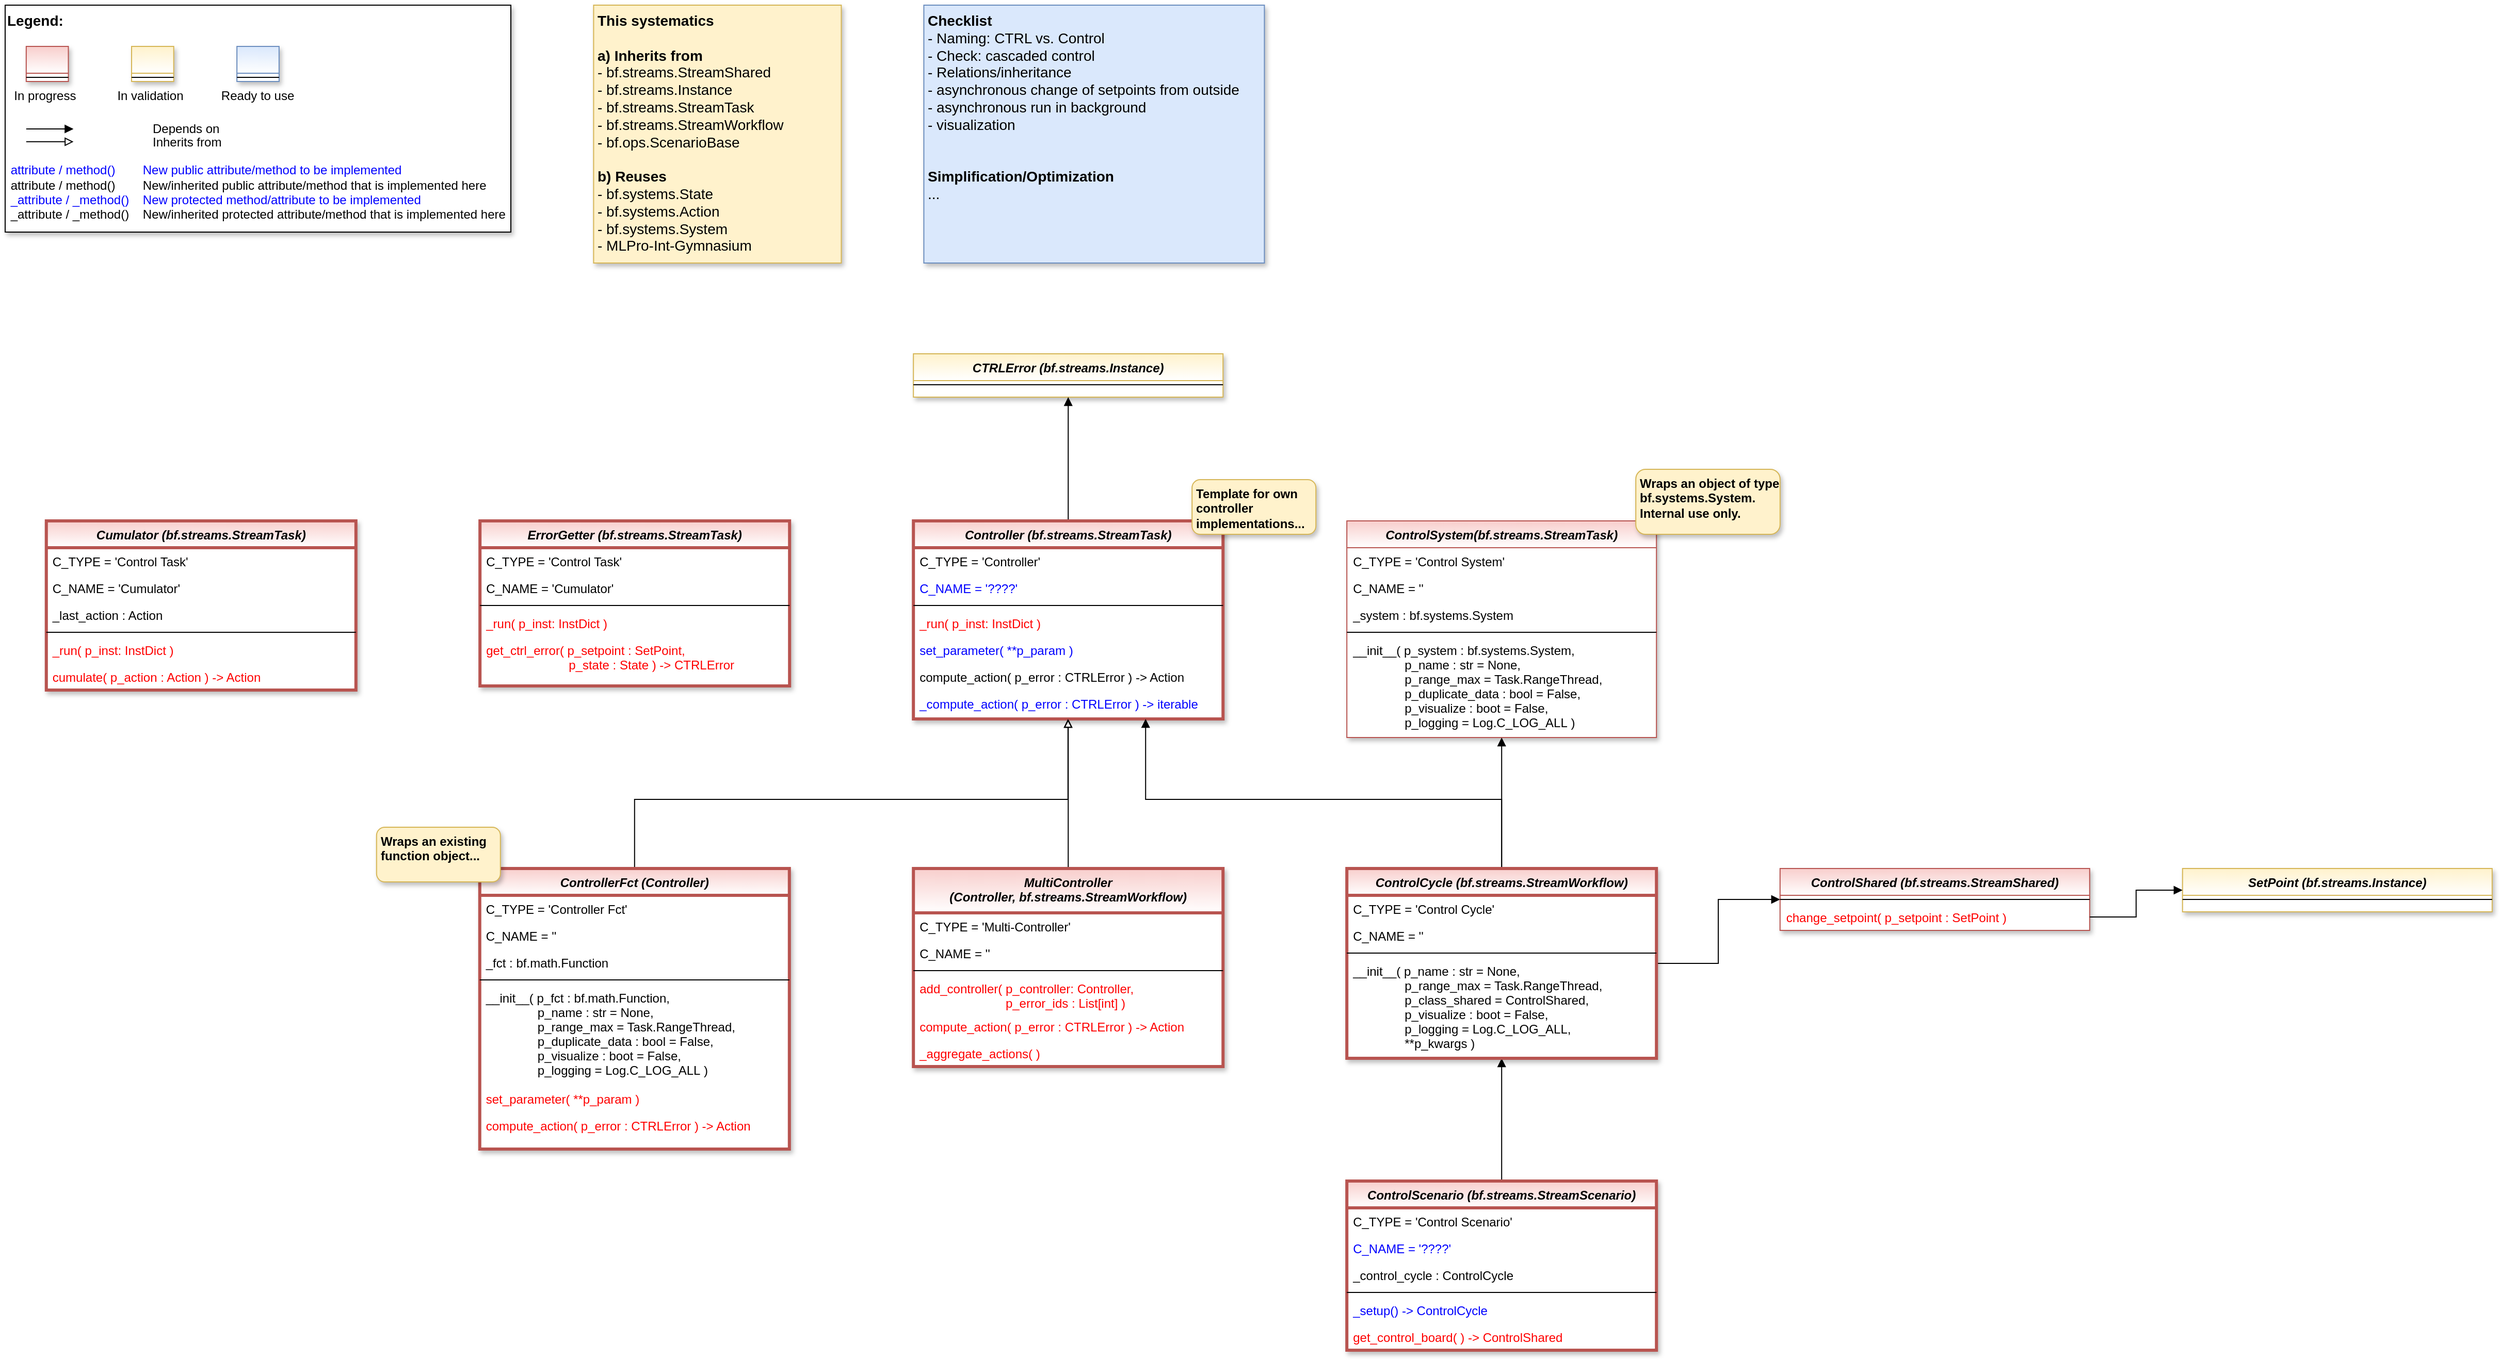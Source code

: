 <mxfile version="24.4.13" type="device">
  <diagram id="C5RBs43oDa-KdzZeNtuy" name="Page-1">
    <mxGraphModel dx="1434" dy="854" grid="1" gridSize="10" guides="1" tooltips="1" connect="1" arrows="1" fold="1" page="1" pageScale="1" pageWidth="2336" pageHeight="1654" math="0" shadow="0">
      <root>
        <mxCell id="WIyWlLk6GJQsqaUBKTNV-0" />
        <mxCell id="WIyWlLk6GJQsqaUBKTNV-1" parent="WIyWlLk6GJQsqaUBKTNV-0" />
        <mxCell id="fdyP1tWBDfPf_pqGQ-dC-86" value="CTRLError (bf.streams.Instance)" style="swimlane;fontStyle=3;align=center;verticalAlign=top;childLayout=stackLayout;horizontal=1;startSize=26;horizontalStack=0;resizeParent=1;resizeLast=0;collapsible=1;marginBottom=0;rounded=0;shadow=1;strokeWidth=1;fillColor=#fff2cc;strokeColor=#d6b656;swimlaneFillColor=#ffffff;gradientColor=#FFFFFF;" parent="WIyWlLk6GJQsqaUBKTNV-1" vertex="1">
          <mxGeometry x="920.1" y="378" width="300" height="42" as="geometry">
            <mxRectangle x="230" y="140" width="160" height="26" as="alternateBounds" />
          </mxGeometry>
        </mxCell>
        <mxCell id="fdyP1tWBDfPf_pqGQ-dC-89" value="" style="line;html=1;strokeWidth=1;align=left;verticalAlign=middle;spacingTop=-1;spacingLeft=3;spacingRight=3;rotatable=0;labelPosition=right;points=[];portConstraint=eastwest;" parent="fdyP1tWBDfPf_pqGQ-dC-86" vertex="1">
          <mxGeometry y="26" width="300" height="8" as="geometry" />
        </mxCell>
        <mxCell id="gUQ-q-52XsLSWtc9X4ot-0" value="ControlShared (bf.streams.StreamShared)" style="swimlane;fontStyle=3;align=center;verticalAlign=top;childLayout=stackLayout;horizontal=1;startSize=26;horizontalStack=0;resizeParent=1;resizeLast=0;collapsible=1;marginBottom=0;rounded=0;shadow=1;strokeWidth=1;fillColor=#f8cecc;strokeColor=#b85450;swimlaneFillColor=#ffffff;gradientColor=#FFFFFF;" parent="WIyWlLk6GJQsqaUBKTNV-1" vertex="1">
          <mxGeometry x="1759.89" y="877" width="300" height="60" as="geometry">
            <mxRectangle x="230" y="140" width="160" height="26" as="alternateBounds" />
          </mxGeometry>
        </mxCell>
        <mxCell id="gUQ-q-52XsLSWtc9X4ot-1" value="" style="line;html=1;strokeWidth=1;align=left;verticalAlign=middle;spacingTop=-1;spacingLeft=3;spacingRight=3;rotatable=0;labelPosition=right;points=[];portConstraint=eastwest;" parent="gUQ-q-52XsLSWtc9X4ot-0" vertex="1">
          <mxGeometry y="26" width="300" height="8" as="geometry" />
        </mxCell>
        <mxCell id="BeWae3hQQ1d45eF7kmdL-56" value="change_setpoint( p_setpoint : SetPoint )" style="text;align=left;verticalAlign=top;spacingLeft=4;spacingRight=4;overflow=hidden;rotatable=0;points=[[0,0.5],[1,0.5]];portConstraint=eastwest;fontColor=#FF0000;" parent="gUQ-q-52XsLSWtc9X4ot-0" vertex="1">
          <mxGeometry y="34" width="300" height="26" as="geometry" />
        </mxCell>
        <mxCell id="3-JznSSeZrS0CLw6vBiC-10" style="edgeStyle=orthogonalEdgeStyle;rounded=0;orthogonalLoop=1;jettySize=auto;html=1;fontColor=#FF0000;endArrow=block;endFill=0;exitX=0.5;exitY=0;exitDx=0;exitDy=0;" parent="WIyWlLk6GJQsqaUBKTNV-1" source="BeWae3hQQ1d45eF7kmdL-7" target="BeWae3hQQ1d45eF7kmdL-41" edge="1">
          <mxGeometry relative="1" as="geometry">
            <Array as="points">
              <mxPoint x="1069.89" y="810" />
              <mxPoint x="1069.89" y="810" />
            </Array>
          </mxGeometry>
        </mxCell>
        <mxCell id="BeWae3hQQ1d45eF7kmdL-7" value="MultiController&#xa;(Controller, bf.streams.StreamWorkflow)" style="swimlane;fontStyle=3;align=center;verticalAlign=top;childLayout=stackLayout;horizontal=1;startSize=43;horizontalStack=0;resizeParent=1;resizeLast=0;collapsible=1;marginBottom=0;rounded=0;shadow=1;strokeWidth=3;fillColor=#f8cecc;strokeColor=#b85450;swimlaneFillColor=#ffffff;gradientColor=#FFFFFF;" parent="WIyWlLk6GJQsqaUBKTNV-1" vertex="1">
          <mxGeometry x="920.1" y="877" width="300" height="192" as="geometry">
            <mxRectangle x="230" y="140" width="160" height="26" as="alternateBounds" />
          </mxGeometry>
        </mxCell>
        <mxCell id="BeWae3hQQ1d45eF7kmdL-16" value="C_TYPE = &#39;Multi-Controller&#39;" style="text;align=left;verticalAlign=top;spacingLeft=4;spacingRight=4;overflow=hidden;rotatable=0;points=[[0,0.5],[1,0.5]];portConstraint=eastwest;fontColor=default;" parent="BeWae3hQQ1d45eF7kmdL-7" vertex="1">
          <mxGeometry y="43" width="300" height="26" as="geometry" />
        </mxCell>
        <mxCell id="BeWae3hQQ1d45eF7kmdL-20" value="C_NAME = &#39;&#39;" style="text;align=left;verticalAlign=top;spacingLeft=4;spacingRight=4;overflow=hidden;rotatable=0;points=[[0,0.5],[1,0.5]];portConstraint=eastwest;fontColor=default;" parent="BeWae3hQQ1d45eF7kmdL-7" vertex="1">
          <mxGeometry y="69" width="300" height="26" as="geometry" />
        </mxCell>
        <mxCell id="BeWae3hQQ1d45eF7kmdL-9" value="" style="line;html=1;strokeWidth=1;align=left;verticalAlign=middle;spacingTop=-1;spacingLeft=3;spacingRight=3;rotatable=0;labelPosition=right;points=[];portConstraint=eastwest;" parent="BeWae3hQQ1d45eF7kmdL-7" vertex="1">
          <mxGeometry y="95" width="300" height="8" as="geometry" />
        </mxCell>
        <mxCell id="BeWae3hQQ1d45eF7kmdL-40" value="add_controller( p_controller: Controller, &#xa;                         p_error_ids : List[int] )" style="text;align=left;verticalAlign=top;spacingLeft=4;spacingRight=4;overflow=hidden;rotatable=0;points=[[0,0.5],[1,0.5]];portConstraint=eastwest;fontColor=#FF0000;" parent="BeWae3hQQ1d45eF7kmdL-7" vertex="1">
          <mxGeometry y="103" width="300" height="37" as="geometry" />
        </mxCell>
        <mxCell id="pjStZlk7W4hdXA8x17on-1" value="compute_action( p_error : CTRLError ) -&gt; Action" style="text;align=left;verticalAlign=top;spacingLeft=4;spacingRight=4;overflow=hidden;rotatable=0;points=[[0,0.5],[1,0.5]];portConstraint=eastwest;fontColor=#FF0000;" parent="BeWae3hQQ1d45eF7kmdL-7" vertex="1">
          <mxGeometry y="140" width="300" height="26" as="geometry" />
        </mxCell>
        <mxCell id="BeWae3hQQ1d45eF7kmdL-55" value="_aggregate_actions( )" style="text;align=left;verticalAlign=top;spacingLeft=4;spacingRight=4;overflow=hidden;rotatable=0;points=[[0,0.5],[1,0.5]];portConstraint=eastwest;fontColor=#FF0000;" parent="BeWae3hQQ1d45eF7kmdL-7" vertex="1">
          <mxGeometry y="166" width="300" height="26" as="geometry" />
        </mxCell>
        <mxCell id="3-JznSSeZrS0CLw6vBiC-11" style="edgeStyle=orthogonalEdgeStyle;rounded=0;orthogonalLoop=1;jettySize=auto;html=1;fontColor=#FF0000;endArrow=block;endFill=1;" parent="WIyWlLk6GJQsqaUBKTNV-1" source="BeWae3hQQ1d45eF7kmdL-46" target="gUQ-q-52XsLSWtc9X4ot-0" edge="1">
          <mxGeometry relative="1" as="geometry" />
        </mxCell>
        <mxCell id="ileNQNyZ_AMet26Fjr1Y-0" style="edgeStyle=orthogonalEdgeStyle;rounded=0;orthogonalLoop=1;jettySize=auto;html=1;endArrow=block;endFill=1;" parent="WIyWlLk6GJQsqaUBKTNV-1" source="BeWae3hQQ1d45eF7kmdL-25" target="BeWae3hQQ1d45eF7kmdL-46" edge="1">
          <mxGeometry relative="1" as="geometry" />
        </mxCell>
        <mxCell id="BeWae3hQQ1d45eF7kmdL-25" value="ControlScenario (bf.streams.StreamScenario)" style="swimlane;fontStyle=3;align=center;verticalAlign=top;childLayout=stackLayout;horizontal=1;startSize=26;horizontalStack=0;resizeParent=1;resizeLast=0;collapsible=1;marginBottom=0;rounded=0;shadow=1;strokeWidth=3;fillColor=#f8cecc;strokeColor=#b85450;swimlaneFillColor=#ffffff;gradientColor=#FFFFFF;" parent="WIyWlLk6GJQsqaUBKTNV-1" vertex="1">
          <mxGeometry x="1340.1" y="1180" width="300" height="164" as="geometry">
            <mxRectangle x="230" y="140" width="160" height="26" as="alternateBounds" />
          </mxGeometry>
        </mxCell>
        <mxCell id="BeWae3hQQ1d45eF7kmdL-26" value="C_TYPE = &#39;Control Scenario&#39;" style="text;align=left;verticalAlign=top;spacingLeft=4;spacingRight=4;overflow=hidden;rotatable=0;points=[[0,0.5],[1,0.5]];portConstraint=eastwest;fontColor=default;" parent="BeWae3hQQ1d45eF7kmdL-25" vertex="1">
          <mxGeometry y="26" width="300" height="26" as="geometry" />
        </mxCell>
        <mxCell id="BeWae3hQQ1d45eF7kmdL-29" value="C_NAME = &#39;????&#39;" style="text;align=left;verticalAlign=top;spacingLeft=4;spacingRight=4;overflow=hidden;rotatable=0;points=[[0,0.5],[1,0.5]];portConstraint=eastwest;fontColor=#0000FF;fillColor=none;" parent="BeWae3hQQ1d45eF7kmdL-25" vertex="1">
          <mxGeometry y="52" width="300" height="26" as="geometry" />
        </mxCell>
        <mxCell id="BeWae3hQQ1d45eF7kmdL-73" value="_control_cycle : ControlCycle" style="text;align=left;verticalAlign=top;spacingLeft=4;spacingRight=4;overflow=hidden;rotatable=0;points=[[0,0.5],[1,0.5]];portConstraint=eastwest;fontColor=default;" parent="BeWae3hQQ1d45eF7kmdL-25" vertex="1">
          <mxGeometry y="78" width="300" height="26" as="geometry" />
        </mxCell>
        <mxCell id="BeWae3hQQ1d45eF7kmdL-28" value="" style="line;html=1;strokeWidth=1;align=left;verticalAlign=middle;spacingTop=-1;spacingLeft=3;spacingRight=3;rotatable=0;labelPosition=right;points=[];portConstraint=eastwest;" parent="BeWae3hQQ1d45eF7kmdL-25" vertex="1">
          <mxGeometry y="104" width="300" height="8" as="geometry" />
        </mxCell>
        <mxCell id="BeWae3hQQ1d45eF7kmdL-72" value="_setup() -&gt; ControlCycle" style="text;align=left;verticalAlign=top;spacingLeft=4;spacingRight=4;overflow=hidden;rotatable=0;points=[[0,0.5],[1,0.5]];portConstraint=eastwest;fontColor=#0000FF;" parent="BeWae3hQQ1d45eF7kmdL-25" vertex="1">
          <mxGeometry y="112" width="300" height="26" as="geometry" />
        </mxCell>
        <mxCell id="BeWae3hQQ1d45eF7kmdL-60" value="get_control_board( ) -&gt; ControlShared" style="text;align=left;verticalAlign=top;spacingLeft=4;spacingRight=4;overflow=hidden;rotatable=0;points=[[0,0.5],[1,0.5]];portConstraint=eastwest;fontColor=#FF0000;" parent="BeWae3hQQ1d45eF7kmdL-25" vertex="1">
          <mxGeometry y="138" width="300" height="26" as="geometry" />
        </mxCell>
        <mxCell id="BeWae3hQQ1d45eF7kmdL-31" value="Cumulator (bf.streams.StreamTask)" style="swimlane;fontStyle=3;align=center;verticalAlign=top;childLayout=stackLayout;horizontal=1;startSize=26;horizontalStack=0;resizeParent=1;resizeLast=0;collapsible=1;marginBottom=0;rounded=0;shadow=1;strokeWidth=3;fillColor=#f8cecc;strokeColor=#b85450;swimlaneFillColor=#ffffff;gradientColor=#FFFFFF;" parent="WIyWlLk6GJQsqaUBKTNV-1" vertex="1">
          <mxGeometry x="79.89" y="540" width="300" height="164" as="geometry">
            <mxRectangle x="230" y="140" width="160" height="26" as="alternateBounds" />
          </mxGeometry>
        </mxCell>
        <mxCell id="BeWae3hQQ1d45eF7kmdL-32" value="C_TYPE = &#39;Control Task&#39;" style="text;align=left;verticalAlign=top;spacingLeft=4;spacingRight=4;overflow=hidden;rotatable=0;points=[[0,0.5],[1,0.5]];portConstraint=eastwest;fontColor=default;" parent="BeWae3hQQ1d45eF7kmdL-31" vertex="1">
          <mxGeometry y="26" width="300" height="26" as="geometry" />
        </mxCell>
        <mxCell id="BeWae3hQQ1d45eF7kmdL-33" value="C_NAME = &#39;Cumulator&#39;" style="text;align=left;verticalAlign=top;spacingLeft=4;spacingRight=4;overflow=hidden;rotatable=0;points=[[0,0.5],[1,0.5]];portConstraint=eastwest;fontColor=default;" parent="BeWae3hQQ1d45eF7kmdL-31" vertex="1">
          <mxGeometry y="52" width="300" height="26" as="geometry" />
        </mxCell>
        <mxCell id="3-JznSSeZrS0CLw6vBiC-22" value="_last_action : Action" style="text;align=left;verticalAlign=top;spacingLeft=4;spacingRight=4;overflow=hidden;rotatable=0;points=[[0,0.5],[1,0.5]];portConstraint=eastwest;fontColor=default;" parent="BeWae3hQQ1d45eF7kmdL-31" vertex="1">
          <mxGeometry y="78" width="300" height="26" as="geometry" />
        </mxCell>
        <mxCell id="BeWae3hQQ1d45eF7kmdL-34" value="" style="line;html=1;strokeWidth=1;align=left;verticalAlign=middle;spacingTop=-1;spacingLeft=3;spacingRight=3;rotatable=0;labelPosition=right;points=[];portConstraint=eastwest;" parent="BeWae3hQQ1d45eF7kmdL-31" vertex="1">
          <mxGeometry y="104" width="300" height="8" as="geometry" />
        </mxCell>
        <mxCell id="3-JznSSeZrS0CLw6vBiC-17" value="_run( p_inst: InstDict )" style="text;align=left;verticalAlign=top;spacingLeft=4;spacingRight=4;overflow=hidden;rotatable=0;points=[[0,0.5],[1,0.5]];portConstraint=eastwest;fontColor=#FF0000;" parent="BeWae3hQQ1d45eF7kmdL-31" vertex="1">
          <mxGeometry y="112" width="300" height="26" as="geometry" />
        </mxCell>
        <mxCell id="3-JznSSeZrS0CLw6vBiC-20" value="cumulate( p_action : Action ) -&gt; Action" style="text;align=left;verticalAlign=top;spacingLeft=4;spacingRight=4;overflow=hidden;rotatable=0;points=[[0,0.5],[1,0.5]];portConstraint=eastwest;fontColor=#FF0000;" parent="BeWae3hQQ1d45eF7kmdL-31" vertex="1">
          <mxGeometry y="138" width="300" height="26" as="geometry" />
        </mxCell>
        <mxCell id="BeWae3hQQ1d45eF7kmdL-35" value="ErrorGetter (bf.streams.StreamTask)" style="swimlane;fontStyle=3;align=center;verticalAlign=top;childLayout=stackLayout;horizontal=1;startSize=26;horizontalStack=0;resizeParent=1;resizeLast=0;collapsible=1;marginBottom=0;rounded=0;shadow=1;strokeWidth=3;fillColor=#f8cecc;strokeColor=#b85450;swimlaneFillColor=#ffffff;gradientColor=#FFFFFF;" parent="WIyWlLk6GJQsqaUBKTNV-1" vertex="1">
          <mxGeometry x="500.1" y="540" width="300" height="160" as="geometry">
            <mxRectangle x="230" y="140" width="160" height="26" as="alternateBounds" />
          </mxGeometry>
        </mxCell>
        <mxCell id="BeWae3hQQ1d45eF7kmdL-36" value="C_TYPE = &#39;Control Task&#39;" style="text;align=left;verticalAlign=top;spacingLeft=4;spacingRight=4;overflow=hidden;rotatable=0;points=[[0,0.5],[1,0.5]];portConstraint=eastwest;fontColor=default;" parent="BeWae3hQQ1d45eF7kmdL-35" vertex="1">
          <mxGeometry y="26" width="300" height="26" as="geometry" />
        </mxCell>
        <mxCell id="BeWae3hQQ1d45eF7kmdL-37" value="C_NAME = &#39;Cumulator&#39;" style="text;align=left;verticalAlign=top;spacingLeft=4;spacingRight=4;overflow=hidden;rotatable=0;points=[[0,0.5],[1,0.5]];portConstraint=eastwest;fontColor=default;" parent="BeWae3hQQ1d45eF7kmdL-35" vertex="1">
          <mxGeometry y="52" width="300" height="26" as="geometry" />
        </mxCell>
        <mxCell id="BeWae3hQQ1d45eF7kmdL-38" value="" style="line;html=1;strokeWidth=1;align=left;verticalAlign=middle;spacingTop=-1;spacingLeft=3;spacingRight=3;rotatable=0;labelPosition=right;points=[];portConstraint=eastwest;" parent="BeWae3hQQ1d45eF7kmdL-35" vertex="1">
          <mxGeometry y="78" width="300" height="8" as="geometry" />
        </mxCell>
        <mxCell id="3-JznSSeZrS0CLw6vBiC-16" value="_run( p_inst: InstDict )" style="text;align=left;verticalAlign=top;spacingLeft=4;spacingRight=4;overflow=hidden;rotatable=0;points=[[0,0.5],[1,0.5]];portConstraint=eastwest;fontColor=#FF0000;" parent="BeWae3hQQ1d45eF7kmdL-35" vertex="1">
          <mxGeometry y="86" width="300" height="26" as="geometry" />
        </mxCell>
        <mxCell id="3-JznSSeZrS0CLw6vBiC-21" value="get_ctrl_error( p_setpoint : SetPoint, &#xa;                        p_state : State ) -&gt; CTRLError" style="text;align=left;verticalAlign=top;spacingLeft=4;spacingRight=4;overflow=hidden;rotatable=0;points=[[0,0.5],[1,0.5]];portConstraint=eastwest;fontColor=#FF0000;" parent="BeWae3hQQ1d45eF7kmdL-35" vertex="1">
          <mxGeometry y="112" width="300" height="38" as="geometry" />
        </mxCell>
        <mxCell id="3-JznSSeZrS0CLw6vBiC-14" style="edgeStyle=orthogonalEdgeStyle;rounded=0;orthogonalLoop=1;jettySize=auto;html=1;fontColor=#FF0000;endArrow=block;endFill=1;" parent="WIyWlLk6GJQsqaUBKTNV-1" source="BeWae3hQQ1d45eF7kmdL-41" target="fdyP1tWBDfPf_pqGQ-dC-86" edge="1">
          <mxGeometry relative="1" as="geometry" />
        </mxCell>
        <mxCell id="BeWae3hQQ1d45eF7kmdL-41" value="Controller (bf.streams.StreamTask)" style="swimlane;fontStyle=3;align=center;verticalAlign=top;childLayout=stackLayout;horizontal=1;startSize=26;horizontalStack=0;resizeParent=1;resizeLast=0;collapsible=1;marginBottom=0;rounded=0;shadow=1;strokeWidth=3;fillColor=#f8cecc;strokeColor=#b85450;swimlaneFillColor=#ffffff;gradientColor=#FFFFFF;" parent="WIyWlLk6GJQsqaUBKTNV-1" vertex="1">
          <mxGeometry x="920.1" y="540" width="300" height="192" as="geometry">
            <mxRectangle x="230" y="140" width="160" height="26" as="alternateBounds" />
          </mxGeometry>
        </mxCell>
        <mxCell id="BeWae3hQQ1d45eF7kmdL-42" value="C_TYPE = &#39;Controller&#39;" style="text;align=left;verticalAlign=top;spacingLeft=4;spacingRight=4;overflow=hidden;rotatable=0;points=[[0,0.5],[1,0.5]];portConstraint=eastwest;fontColor=default;" parent="BeWae3hQQ1d45eF7kmdL-41" vertex="1">
          <mxGeometry y="26" width="300" height="26" as="geometry" />
        </mxCell>
        <mxCell id="BeWae3hQQ1d45eF7kmdL-43" value="C_NAME = &#39;????&#39;" style="text;align=left;verticalAlign=top;spacingLeft=4;spacingRight=4;overflow=hidden;rotatable=0;points=[[0,0.5],[1,0.5]];portConstraint=eastwest;fontColor=#0000FF;fillColor=none;" parent="BeWae3hQQ1d45eF7kmdL-41" vertex="1">
          <mxGeometry y="52" width="300" height="26" as="geometry" />
        </mxCell>
        <mxCell id="BeWae3hQQ1d45eF7kmdL-44" value="" style="line;html=1;strokeWidth=1;align=left;verticalAlign=middle;spacingTop=-1;spacingLeft=3;spacingRight=3;rotatable=0;labelPosition=right;points=[];portConstraint=eastwest;" parent="BeWae3hQQ1d45eF7kmdL-41" vertex="1">
          <mxGeometry y="78" width="300" height="8" as="geometry" />
        </mxCell>
        <mxCell id="pjStZlk7W4hdXA8x17on-2" value="_run( p_inst: InstDict )" style="text;align=left;verticalAlign=top;spacingLeft=4;spacingRight=4;overflow=hidden;rotatable=0;points=[[0,0.5],[1,0.5]];portConstraint=eastwest;fontColor=#FF0000;" parent="BeWae3hQQ1d45eF7kmdL-41" vertex="1">
          <mxGeometry y="86" width="300" height="26" as="geometry" />
        </mxCell>
        <mxCell id="BeWae3hQQ1d45eF7kmdL-52" value="set_parameter( **p_param )" style="text;align=left;verticalAlign=top;spacingLeft=4;spacingRight=4;overflow=hidden;rotatable=0;points=[[0,0.5],[1,0.5]];portConstraint=eastwest;fontColor=#0000FF;" parent="BeWae3hQQ1d45eF7kmdL-41" vertex="1">
          <mxGeometry y="112" width="300" height="26" as="geometry" />
        </mxCell>
        <mxCell id="pjStZlk7W4hdXA8x17on-0" value="compute_action( p_error : CTRLError ) -&gt; Action" style="text;align=left;verticalAlign=top;spacingLeft=4;spacingRight=4;overflow=hidden;rotatable=0;points=[[0,0.5],[1,0.5]];portConstraint=eastwest;fontColor=default;" parent="BeWae3hQQ1d45eF7kmdL-41" vertex="1">
          <mxGeometry y="138" width="300" height="26" as="geometry" />
        </mxCell>
        <mxCell id="pVAF24XEVFp9OAJfT8Ci-0" value="_compute_action( p_error : CTRLError ) -&gt; iterable" style="text;align=left;verticalAlign=top;spacingLeft=4;spacingRight=4;overflow=hidden;rotatable=0;points=[[0,0.5],[1,0.5]];portConstraint=eastwest;fontColor=#0000FF;" vertex="1" parent="BeWae3hQQ1d45eF7kmdL-41">
          <mxGeometry y="164" width="300" height="26" as="geometry" />
        </mxCell>
        <mxCell id="3-JznSSeZrS0CLw6vBiC-13" style="edgeStyle=orthogonalEdgeStyle;rounded=0;orthogonalLoop=1;jettySize=auto;html=1;fontColor=#FF0000;endArrow=block;endFill=1;entryX=0.75;entryY=1;entryDx=0;entryDy=0;" parent="WIyWlLk6GJQsqaUBKTNV-1" source="BeWae3hQQ1d45eF7kmdL-46" target="BeWae3hQQ1d45eF7kmdL-41" edge="1">
          <mxGeometry relative="1" as="geometry">
            <Array as="points">
              <mxPoint x="1489.89" y="810" />
              <mxPoint x="1144.89" y="810" />
            </Array>
          </mxGeometry>
        </mxCell>
        <mxCell id="ileNQNyZ_AMet26Fjr1Y-10" style="edgeStyle=orthogonalEdgeStyle;rounded=0;orthogonalLoop=1;jettySize=auto;html=1;fontColor=default;endArrow=block;endFill=1;" parent="WIyWlLk6GJQsqaUBKTNV-1" source="BeWae3hQQ1d45eF7kmdL-46" target="ileNQNyZ_AMet26Fjr1Y-1" edge="1">
          <mxGeometry relative="1" as="geometry" />
        </mxCell>
        <mxCell id="BeWae3hQQ1d45eF7kmdL-46" value="ControlCycle (bf.streams.StreamWorkflow)" style="swimlane;fontStyle=3;align=center;verticalAlign=top;childLayout=stackLayout;horizontal=1;startSize=26;horizontalStack=0;resizeParent=1;resizeLast=0;collapsible=1;marginBottom=0;rounded=0;shadow=1;strokeWidth=3;fillColor=#f8cecc;strokeColor=#b85450;swimlaneFillColor=#ffffff;gradientColor=#FFFFFF;" parent="WIyWlLk6GJQsqaUBKTNV-1" vertex="1">
          <mxGeometry x="1340.1" y="877" width="300" height="184" as="geometry">
            <mxRectangle x="230" y="140" width="160" height="26" as="alternateBounds" />
          </mxGeometry>
        </mxCell>
        <mxCell id="BeWae3hQQ1d45eF7kmdL-47" value="C_TYPE = &#39;Control Cycle&#39;" style="text;align=left;verticalAlign=top;spacingLeft=4;spacingRight=4;overflow=hidden;rotatable=0;points=[[0,0.5],[1,0.5]];portConstraint=eastwest;fontColor=default;" parent="BeWae3hQQ1d45eF7kmdL-46" vertex="1">
          <mxGeometry y="26" width="300" height="26" as="geometry" />
        </mxCell>
        <mxCell id="BeWae3hQQ1d45eF7kmdL-51" value="C_NAME = &#39;&#39;" style="text;align=left;verticalAlign=top;spacingLeft=4;spacingRight=4;overflow=hidden;rotatable=0;points=[[0,0.5],[1,0.5]];portConstraint=eastwest;fontColor=default;" parent="BeWae3hQQ1d45eF7kmdL-46" vertex="1">
          <mxGeometry y="52" width="300" height="26" as="geometry" />
        </mxCell>
        <mxCell id="BeWae3hQQ1d45eF7kmdL-49" value="" style="line;html=1;strokeWidth=1;align=left;verticalAlign=middle;spacingTop=-1;spacingLeft=3;spacingRight=3;rotatable=0;labelPosition=right;points=[];portConstraint=eastwest;" parent="BeWae3hQQ1d45eF7kmdL-46" vertex="1">
          <mxGeometry y="78" width="300" height="8" as="geometry" />
        </mxCell>
        <mxCell id="ileNQNyZ_AMet26Fjr1Y-18" value="__init__( p_name : str = None,&#xa;               p_range_max = Task.RangeThread,&#xa;               p_class_shared = ControlShared,&#xa;               p_visualize : boot = False,&#xa;               p_logging = Log.C_LOG_ALL,&#xa;               **p_kwargs )" style="text;align=left;verticalAlign=top;spacingLeft=4;spacingRight=4;overflow=hidden;rotatable=0;points=[[0,0.5],[1,0.5]];portConstraint=eastwest;fontColor=default;" parent="BeWae3hQQ1d45eF7kmdL-46" vertex="1">
          <mxGeometry y="86" width="300" height="98" as="geometry" />
        </mxCell>
        <mxCell id="BeWae3hQQ1d45eF7kmdL-57" value="SetPoint (bf.streams.Instance)" style="swimlane;fontStyle=3;align=center;verticalAlign=top;childLayout=stackLayout;horizontal=1;startSize=26;horizontalStack=0;resizeParent=1;resizeLast=0;collapsible=1;marginBottom=0;rounded=0;shadow=1;strokeWidth=1;fillColor=#fff2cc;strokeColor=#d6b656;swimlaneFillColor=#ffffff;gradientColor=#FFFFFF;" parent="WIyWlLk6GJQsqaUBKTNV-1" vertex="1">
          <mxGeometry x="2149.89" y="877" width="300" height="42" as="geometry">
            <mxRectangle x="230" y="140" width="160" height="26" as="alternateBounds" />
          </mxGeometry>
        </mxCell>
        <mxCell id="BeWae3hQQ1d45eF7kmdL-58" value="" style="line;html=1;strokeWidth=1;align=left;verticalAlign=middle;spacingTop=-1;spacingLeft=3;spacingRight=3;rotatable=0;labelPosition=right;points=[];portConstraint=eastwest;" parent="BeWae3hQQ1d45eF7kmdL-57" vertex="1">
          <mxGeometry y="26" width="300" height="8" as="geometry" />
        </mxCell>
        <mxCell id="pjStZlk7W4hdXA8x17on-3" value="&lt;b style=&quot;border-color: var(--border-color);&quot;&gt;Template for own controller implementations...&lt;/b&gt;" style="rounded=1;whiteSpace=wrap;html=1;align=left;spacingLeft=2;verticalAlign=top;fillColor=#fff2cc;strokeColor=#d6b656;gradientColor=none;shadow=1;" parent="WIyWlLk6GJQsqaUBKTNV-1" vertex="1">
          <mxGeometry x="1190.1" y="500" width="120" height="53" as="geometry" />
        </mxCell>
        <mxCell id="fcJVb3HREh7NScvAmxeq-1" value="&lt;font color=&quot;#000000&quot; size=&quot;1&quot;&gt;&lt;b style=&quot;font-size: 14px&quot;&gt;Legend:&lt;br&gt;&lt;/b&gt;&lt;/font&gt;&lt;br&gt;&lt;br&gt;&lt;br&gt;&lt;font color=&quot;#0000ff&quot; style=&quot;font-size: 6px&quot;&gt;&lt;br&gt;&lt;/font&gt;&lt;span style=&quot;color: rgb(0 , 0 , 0)&quot;&gt;&lt;font style=&quot;font-size: 4px&quot;&gt;&amp;nbsp; &amp;nbsp;&lt;/font&gt;&amp;nbsp;In progress&amp;nbsp; &amp;nbsp; &amp;nbsp; &amp;nbsp; &amp;nbsp; &amp;nbsp; In validation&amp;nbsp; &amp;nbsp; &amp;nbsp; &amp;nbsp; &amp;nbsp; &amp;nbsp;Ready to use&lt;/span&gt;&lt;font color=&quot;#000000&quot;&gt;&amp;nbsp;&lt;br&gt;&lt;/font&gt;&lt;font color=&quot;#0000ff&quot;&gt;&lt;br&gt;&lt;br&gt;&lt;br&gt;&lt;br&gt;&amp;nbsp;attribute / method()&amp;nbsp; &amp;nbsp; &amp;nbsp; &amp;nbsp; New public attribute/method to be implemented&lt;/font&gt;&lt;br&gt;&lt;font color=&quot;#000000&quot;&gt;&amp;nbsp;&lt;/font&gt;&lt;font color=&quot;#000000&quot;&gt;attribute / method()&lt;span&gt; &lt;/span&gt;&amp;nbsp; &amp;nbsp; &amp;nbsp; &amp;nbsp;New/inherited public attribute/method that is implemented here&lt;br&gt;&lt;/font&gt;&lt;font color=&quot;#0000ff&quot;&gt;&amp;nbsp;_attribute /&amp;nbsp;&lt;/font&gt;&lt;font color=&quot;#0000ff&quot;&gt;_method()&amp;nbsp; &amp;nbsp; New protected method/attribute to be implemented&lt;/font&gt;&lt;br&gt;&lt;font color=&quot;#000000&quot;&gt;&amp;nbsp;_attribute / _method()&amp;nbsp; &amp;nbsp; New/inherited protected attribute/method that is implemented here&lt;br&gt;&lt;/font&gt;&lt;font color=&quot;#000000&quot;&gt;&lt;br&gt;&lt;br&gt;&lt;br&gt;&lt;br&gt;&lt;br&gt;&lt;/font&gt;" style="text;html=1;align=left;verticalAlign=top;whiteSpace=wrap;rounded=0;fontColor=#006600;strokeColor=#000000;shadow=1;fillColor=#ffffff;" parent="WIyWlLk6GJQsqaUBKTNV-1" vertex="1">
          <mxGeometry x="40.0" y="40" width="490.0" height="220" as="geometry" />
        </mxCell>
        <mxCell id="fcJVb3HREh7NScvAmxeq-2" value="Depends on" style="endArrow=block;html=1;labelPosition=right;verticalLabelPosition=middle;align=left;verticalAlign=middle;endFill=1;fontSize=12;" parent="WIyWlLk6GJQsqaUBKTNV-1" edge="1">
          <mxGeometry x="-1572.915" y="-2140" width="51.042" height="50" as="geometry">
            <mxPoint x="60.418" y="160.003" as="sourcePoint" />
            <mxPoint x="106.201" y="160.003" as="targetPoint" />
            <mxPoint x="98" as="offset" />
            <Array as="points">
              <mxPoint x="80.835" y="160" />
            </Array>
          </mxGeometry>
        </mxCell>
        <mxCell id="fcJVb3HREh7NScvAmxeq-3" value="Inherits from" style="endArrow=block;html=1;labelPosition=right;verticalLabelPosition=middle;align=left;verticalAlign=middle;endFill=0;fontSize=12;" parent="WIyWlLk6GJQsqaUBKTNV-1" edge="1">
          <mxGeometry x="-1572.915" y="-2140" width="51.042" height="50" as="geometry">
            <mxPoint x="60.418" y="172.385" as="sourcePoint" />
            <mxPoint x="106.201" y="172.385" as="targetPoint" />
            <mxPoint x="98" y="1" as="offset" />
          </mxGeometry>
        </mxCell>
        <mxCell id="fcJVb3HREh7NScvAmxeq-4" value="" style="swimlane;fontStyle=3;align=center;verticalAlign=top;childLayout=stackLayout;horizontal=1;startSize=26;horizontalStack=0;resizeParent=1;resizeLast=0;collapsible=1;marginBottom=0;rounded=0;shadow=1;strokeWidth=1;fillColor=#f8cecc;strokeColor=#b85450;gradientColor=#ffffff;swimlaneFillColor=#ffffff;" parent="WIyWlLk6GJQsqaUBKTNV-1" vertex="1">
          <mxGeometry x="60.418" y="80" width="40.833" height="34" as="geometry">
            <mxRectangle x="230" y="140" width="160" height="26" as="alternateBounds" />
          </mxGeometry>
        </mxCell>
        <mxCell id="fcJVb3HREh7NScvAmxeq-5" value="" style="line;html=1;strokeWidth=1;align=left;verticalAlign=middle;spacingTop=-1;spacingLeft=3;spacingRight=3;rotatable=0;labelPosition=right;points=[];portConstraint=eastwest;" parent="fcJVb3HREh7NScvAmxeq-4" vertex="1">
          <mxGeometry y="26" width="40.833" height="8" as="geometry" />
        </mxCell>
        <mxCell id="fcJVb3HREh7NScvAmxeq-6" value="" style="swimlane;fontStyle=3;align=center;verticalAlign=top;childLayout=stackLayout;horizontal=1;startSize=26;horizontalStack=0;resizeParent=1;resizeLast=0;collapsible=1;marginBottom=0;rounded=0;shadow=1;strokeWidth=1;fillColor=#fff2cc;strokeColor=#d6b656;gradientColor=#ffffff;swimlaneFillColor=#ffffff;" parent="WIyWlLk6GJQsqaUBKTNV-1" vertex="1">
          <mxGeometry x="162.502" y="80" width="40.833" height="34" as="geometry">
            <mxRectangle x="230" y="140" width="160" height="26" as="alternateBounds" />
          </mxGeometry>
        </mxCell>
        <mxCell id="fcJVb3HREh7NScvAmxeq-7" value="" style="line;html=1;strokeWidth=1;align=left;verticalAlign=middle;spacingTop=-1;spacingLeft=3;spacingRight=3;rotatable=0;labelPosition=right;points=[];portConstraint=eastwest;" parent="fcJVb3HREh7NScvAmxeq-6" vertex="1">
          <mxGeometry y="26" width="40.833" height="8" as="geometry" />
        </mxCell>
        <mxCell id="fcJVb3HREh7NScvAmxeq-8" value="" style="swimlane;fontStyle=3;align=center;verticalAlign=top;childLayout=stackLayout;horizontal=1;startSize=26;horizontalStack=0;resizeParent=1;resizeLast=0;collapsible=1;marginBottom=0;rounded=0;shadow=1;strokeWidth=1;fillColor=#dae8fc;strokeColor=#6c8ebf;gradientColor=#ffffff;swimlaneFillColor=#ffffff;" parent="WIyWlLk6GJQsqaUBKTNV-1" vertex="1">
          <mxGeometry x="264.585" y="80" width="40.833" height="34" as="geometry">
            <mxRectangle x="230" y="140" width="160" height="26" as="alternateBounds" />
          </mxGeometry>
        </mxCell>
        <mxCell id="fcJVb3HREh7NScvAmxeq-9" value="" style="line;html=1;strokeWidth=1;align=left;verticalAlign=middle;spacingTop=-1;spacingLeft=3;spacingRight=3;rotatable=0;labelPosition=right;points=[];portConstraint=eastwest;" parent="fcJVb3HREh7NScvAmxeq-8" vertex="1">
          <mxGeometry y="26" width="40.833" height="8" as="geometry" />
        </mxCell>
        <mxCell id="BeWae3hQQ1d45eF7kmdL-39" value="&lt;span style=&quot;border-color: var(--border-color); font-size: 14px;&quot;&gt;&lt;b style=&quot;font-size: 14px;&quot;&gt;This systematics&amp;nbsp;&lt;/b&gt;&lt;br style=&quot;font-size: 14px;&quot;&gt;&lt;br style=&quot;font-size: 14px;&quot;&gt;&lt;b style=&quot;font-size: 14px;&quot;&gt;a) Inherits from&lt;br style=&quot;font-size: 14px;&quot;&gt;&lt;/b&gt;- bf.streams.StreamShared&lt;br style=&quot;font-size: 14px;&quot;&gt;- bf.streams.Instance&lt;br style=&quot;font-size: 14px;&quot;&gt;- bf.streams.StreamTask&lt;br style=&quot;font-size: 14px;&quot;&gt;- bf.streams.StreamWorkflow&lt;br style=&quot;font-size: 14px;&quot;&gt;- bf.ops.ScenarioBase&lt;br&gt;&lt;br style=&quot;font-size: 14px;&quot;&gt;&lt;b style=&quot;font-size: 14px;&quot;&gt;b) Reuses&lt;/b&gt;&lt;br style=&quot;font-size: 14px;&quot;&gt;- bf.systems.State&lt;br style=&quot;font-size: 14px;&quot;&gt;- bf.systems.Action&lt;br style=&quot;font-size: 14px;&quot;&gt;- bf.systems.System&lt;br&gt;- MLPro-Int-Gymnasium&lt;br style=&quot;font-size: 14px;&quot;&gt;&lt;/span&gt;" style="rounded=0;whiteSpace=wrap;html=1;align=left;spacingLeft=2;verticalAlign=top;fillColor=#fff2cc;strokeColor=#d6b656;gradientColor=none;shadow=1;fontSize=14;" parent="WIyWlLk6GJQsqaUBKTNV-1" vertex="1">
          <mxGeometry x="610.21" y="40" width="240" height="250" as="geometry" />
        </mxCell>
        <mxCell id="BeWae3hQQ1d45eF7kmdL-76" value="&lt;span style=&quot;border-color: var(--border-color); font-size: 14px;&quot;&gt;&lt;b&gt;Checklist&lt;br&gt;&lt;/b&gt;- Naming: CTRL vs. Control&lt;br&gt;- Check: cascaded control&lt;br&gt;- Relations/inheritance&lt;br&gt;- asynchronous change of setpoints from outside&lt;br&gt;- asynchronous run in background&lt;br&gt;- visualization&lt;br&gt;&lt;br&gt;&lt;br&gt;&lt;b&gt;Simplification/Optimization&lt;/b&gt;&lt;br&gt;...&lt;br style=&quot;font-size: 14px;&quot;&gt;&lt;/span&gt;" style="rounded=0;whiteSpace=wrap;html=1;align=left;spacingLeft=2;verticalAlign=top;fillColor=#dae8fc;strokeColor=#6c8ebf;shadow=1;fontSize=14;" parent="WIyWlLk6GJQsqaUBKTNV-1" vertex="1">
          <mxGeometry x="930.21" y="40" width="330" height="250" as="geometry" />
        </mxCell>
        <mxCell id="3-JznSSeZrS0CLw6vBiC-18" style="edgeStyle=orthogonalEdgeStyle;rounded=0;orthogonalLoop=1;jettySize=auto;html=1;fontColor=#FF0000;endArrow=block;endFill=1;" parent="WIyWlLk6GJQsqaUBKTNV-1" source="BeWae3hQQ1d45eF7kmdL-56" target="BeWae3hQQ1d45eF7kmdL-57" edge="1">
          <mxGeometry relative="1" as="geometry" />
        </mxCell>
        <mxCell id="ileNQNyZ_AMet26Fjr1Y-1" value="ControlSystem(bf.streams.StreamTask)" style="swimlane;fontStyle=3;align=center;verticalAlign=top;childLayout=stackLayout;horizontal=1;startSize=26;horizontalStack=0;resizeParent=1;resizeLast=0;collapsible=1;marginBottom=0;rounded=0;shadow=1;strokeWidth=1;fillColor=#f8cecc;strokeColor=#b85450;swimlaneFillColor=#ffffff;gradientColor=#FFFFFF;" parent="WIyWlLk6GJQsqaUBKTNV-1" vertex="1">
          <mxGeometry x="1340.1" y="540" width="300" height="210" as="geometry">
            <mxRectangle x="230" y="140" width="160" height="26" as="alternateBounds" />
          </mxGeometry>
        </mxCell>
        <mxCell id="ileNQNyZ_AMet26Fjr1Y-2" value="C_TYPE = &#39;Control System&#39;" style="text;align=left;verticalAlign=top;spacingLeft=4;spacingRight=4;overflow=hidden;rotatable=0;points=[[0,0.5],[1,0.5]];portConstraint=eastwest;fontColor=default;" parent="ileNQNyZ_AMet26Fjr1Y-1" vertex="1">
          <mxGeometry y="26" width="300" height="26" as="geometry" />
        </mxCell>
        <mxCell id="ileNQNyZ_AMet26Fjr1Y-3" value="C_NAME = &#39;&#39;" style="text;align=left;verticalAlign=top;spacingLeft=4;spacingRight=4;overflow=hidden;rotatable=0;points=[[0,0.5],[1,0.5]];portConstraint=eastwest;fontColor=default;fillColor=none;" parent="ileNQNyZ_AMet26Fjr1Y-1" vertex="1">
          <mxGeometry y="52" width="300" height="26" as="geometry" />
        </mxCell>
        <mxCell id="ileNQNyZ_AMet26Fjr1Y-15" value="_system : bf.systems.System" style="text;align=left;verticalAlign=top;spacingLeft=4;spacingRight=4;overflow=hidden;rotatable=0;points=[[0,0.5],[1,0.5]];portConstraint=eastwest;fontColor=default;fillColor=none;" parent="ileNQNyZ_AMet26Fjr1Y-1" vertex="1">
          <mxGeometry y="78" width="300" height="26" as="geometry" />
        </mxCell>
        <mxCell id="ileNQNyZ_AMet26Fjr1Y-5" value="" style="line;html=1;strokeWidth=1;align=left;verticalAlign=middle;spacingTop=-1;spacingLeft=3;spacingRight=3;rotatable=0;labelPosition=right;points=[];portConstraint=eastwest;" parent="ileNQNyZ_AMet26Fjr1Y-1" vertex="1">
          <mxGeometry y="104" width="300" height="8" as="geometry" />
        </mxCell>
        <mxCell id="ileNQNyZ_AMet26Fjr1Y-14" value="__init__( p_system : bf.systems.System,&#xa;               p_name : str = None,&#xa;               p_range_max = Task.RangeThread,&#xa;               p_duplicate_data : bool = False,&#xa;               p_visualize : boot = False,&#xa;               p_logging = Log.C_LOG_ALL )" style="text;align=left;verticalAlign=top;spacingLeft=4;spacingRight=4;overflow=hidden;rotatable=0;points=[[0,0.5],[1,0.5]];portConstraint=eastwest;fontColor=default;" parent="ileNQNyZ_AMet26Fjr1Y-1" vertex="1">
          <mxGeometry y="112" width="300" height="98" as="geometry" />
        </mxCell>
        <mxCell id="ileNQNyZ_AMet26Fjr1Y-8" value="&lt;b style=&quot;border-color: var(--border-color);&quot;&gt;Wraps an object of type bf.systems.System.&lt;br&gt;Internal use only.&lt;br&gt;&lt;/b&gt;" style="rounded=1;whiteSpace=wrap;html=1;align=left;spacingLeft=2;verticalAlign=top;fillColor=#fff2cc;strokeColor=#d6b656;gradientColor=none;shadow=1;" parent="WIyWlLk6GJQsqaUBKTNV-1" vertex="1">
          <mxGeometry x="1620.1" y="490" width="139.79" height="63" as="geometry" />
        </mxCell>
        <mxCell id="ileNQNyZ_AMet26Fjr1Y-9" style="edgeStyle=orthogonalEdgeStyle;rounded=0;orthogonalLoop=1;jettySize=auto;html=1;fontColor=default;endArrow=block;endFill=0;" parent="WIyWlLk6GJQsqaUBKTNV-1" source="3-JznSSeZrS0CLw6vBiC-0" target="BeWae3hQQ1d45eF7kmdL-41" edge="1">
          <mxGeometry relative="1" as="geometry">
            <Array as="points">
              <mxPoint x="649.89" y="810" />
              <mxPoint x="1069.89" y="810" />
            </Array>
          </mxGeometry>
        </mxCell>
        <mxCell id="3-JznSSeZrS0CLw6vBiC-0" value="ControllerFct (Controller)" style="swimlane;fontStyle=3;align=center;verticalAlign=top;childLayout=stackLayout;horizontal=1;startSize=26;horizontalStack=0;resizeParent=1;resizeLast=0;collapsible=1;marginBottom=0;rounded=0;shadow=1;strokeWidth=3;fillColor=#f8cecc;strokeColor=#b85450;swimlaneFillColor=#ffffff;gradientColor=#FFFFFF;" parent="WIyWlLk6GJQsqaUBKTNV-1" vertex="1">
          <mxGeometry x="499.89" y="877" width="300" height="272" as="geometry">
            <mxRectangle x="230" y="140" width="160" height="26" as="alternateBounds" />
          </mxGeometry>
        </mxCell>
        <mxCell id="3-JznSSeZrS0CLw6vBiC-1" value="C_TYPE = &#39;Controller Fct&#39;" style="text;align=left;verticalAlign=top;spacingLeft=4;spacingRight=4;overflow=hidden;rotatable=0;points=[[0,0.5],[1,0.5]];portConstraint=eastwest;fontColor=default;" parent="3-JznSSeZrS0CLw6vBiC-0" vertex="1">
          <mxGeometry y="26" width="300" height="26" as="geometry" />
        </mxCell>
        <mxCell id="3-JznSSeZrS0CLw6vBiC-9" value="C_NAME = &#39;&#39;" style="text;align=left;verticalAlign=top;spacingLeft=4;spacingRight=4;overflow=hidden;rotatable=0;points=[[0,0.5],[1,0.5]];portConstraint=eastwest;fontColor=default;" parent="3-JznSSeZrS0CLw6vBiC-0" vertex="1">
          <mxGeometry y="52" width="300" height="26" as="geometry" />
        </mxCell>
        <mxCell id="ileNQNyZ_AMet26Fjr1Y-13" value="_fct : bf.math.Function" style="text;align=left;verticalAlign=top;spacingLeft=4;spacingRight=4;overflow=hidden;rotatable=0;points=[[0,0.5],[1,0.5]];portConstraint=eastwest;fontColor=default;" parent="3-JznSSeZrS0CLw6vBiC-0" vertex="1">
          <mxGeometry y="78" width="300" height="26" as="geometry" />
        </mxCell>
        <mxCell id="3-JznSSeZrS0CLw6vBiC-3" value="" style="line;html=1;strokeWidth=1;align=left;verticalAlign=middle;spacingTop=-1;spacingLeft=3;spacingRight=3;rotatable=0;labelPosition=right;points=[];portConstraint=eastwest;" parent="3-JznSSeZrS0CLw6vBiC-0" vertex="1">
          <mxGeometry y="104" width="300" height="8" as="geometry" />
        </mxCell>
        <mxCell id="3-JznSSeZrS0CLw6vBiC-19" value="__init__( p_fct : bf.math.Function,&#xa;               p_name : str = None,&#xa;               p_range_max = Task.RangeThread,&#xa;               p_duplicate_data : bool = False,&#xa;               p_visualize : boot = False,&#xa;               p_logging = Log.C_LOG_ALL )" style="text;align=left;verticalAlign=top;spacingLeft=4;spacingRight=4;overflow=hidden;rotatable=0;points=[[0,0.5],[1,0.5]];portConstraint=eastwest;fontColor=default;" parent="3-JznSSeZrS0CLw6vBiC-0" vertex="1">
          <mxGeometry y="112" width="300" height="98" as="geometry" />
        </mxCell>
        <mxCell id="3-JznSSeZrS0CLw6vBiC-5" value="set_parameter( **p_param )" style="text;align=left;verticalAlign=top;spacingLeft=4;spacingRight=4;overflow=hidden;rotatable=0;points=[[0,0.5],[1,0.5]];portConstraint=eastwest;fontColor=#FF0000;" parent="3-JznSSeZrS0CLw6vBiC-0" vertex="1">
          <mxGeometry y="210" width="300" height="26" as="geometry" />
        </mxCell>
        <mxCell id="3-JznSSeZrS0CLw6vBiC-6" value="compute_action( p_error : CTRLError ) -&gt; Action" style="text;align=left;verticalAlign=top;spacingLeft=4;spacingRight=4;overflow=hidden;rotatable=0;points=[[0,0.5],[1,0.5]];portConstraint=eastwest;fontColor=#FF0000;" parent="3-JznSSeZrS0CLw6vBiC-0" vertex="1">
          <mxGeometry y="236" width="300" height="26" as="geometry" />
        </mxCell>
        <mxCell id="3-JznSSeZrS0CLw6vBiC-7" value="&lt;b style=&quot;border-color: var(--border-color);&quot;&gt;Wraps an existing function object...&lt;/b&gt;" style="rounded=1;whiteSpace=wrap;html=1;align=left;spacingLeft=2;verticalAlign=top;fillColor=#fff2cc;strokeColor=#d6b656;gradientColor=none;shadow=1;" parent="WIyWlLk6GJQsqaUBKTNV-1" vertex="1">
          <mxGeometry x="399.89" y="837" width="120" height="53" as="geometry" />
        </mxCell>
      </root>
    </mxGraphModel>
  </diagram>
</mxfile>
